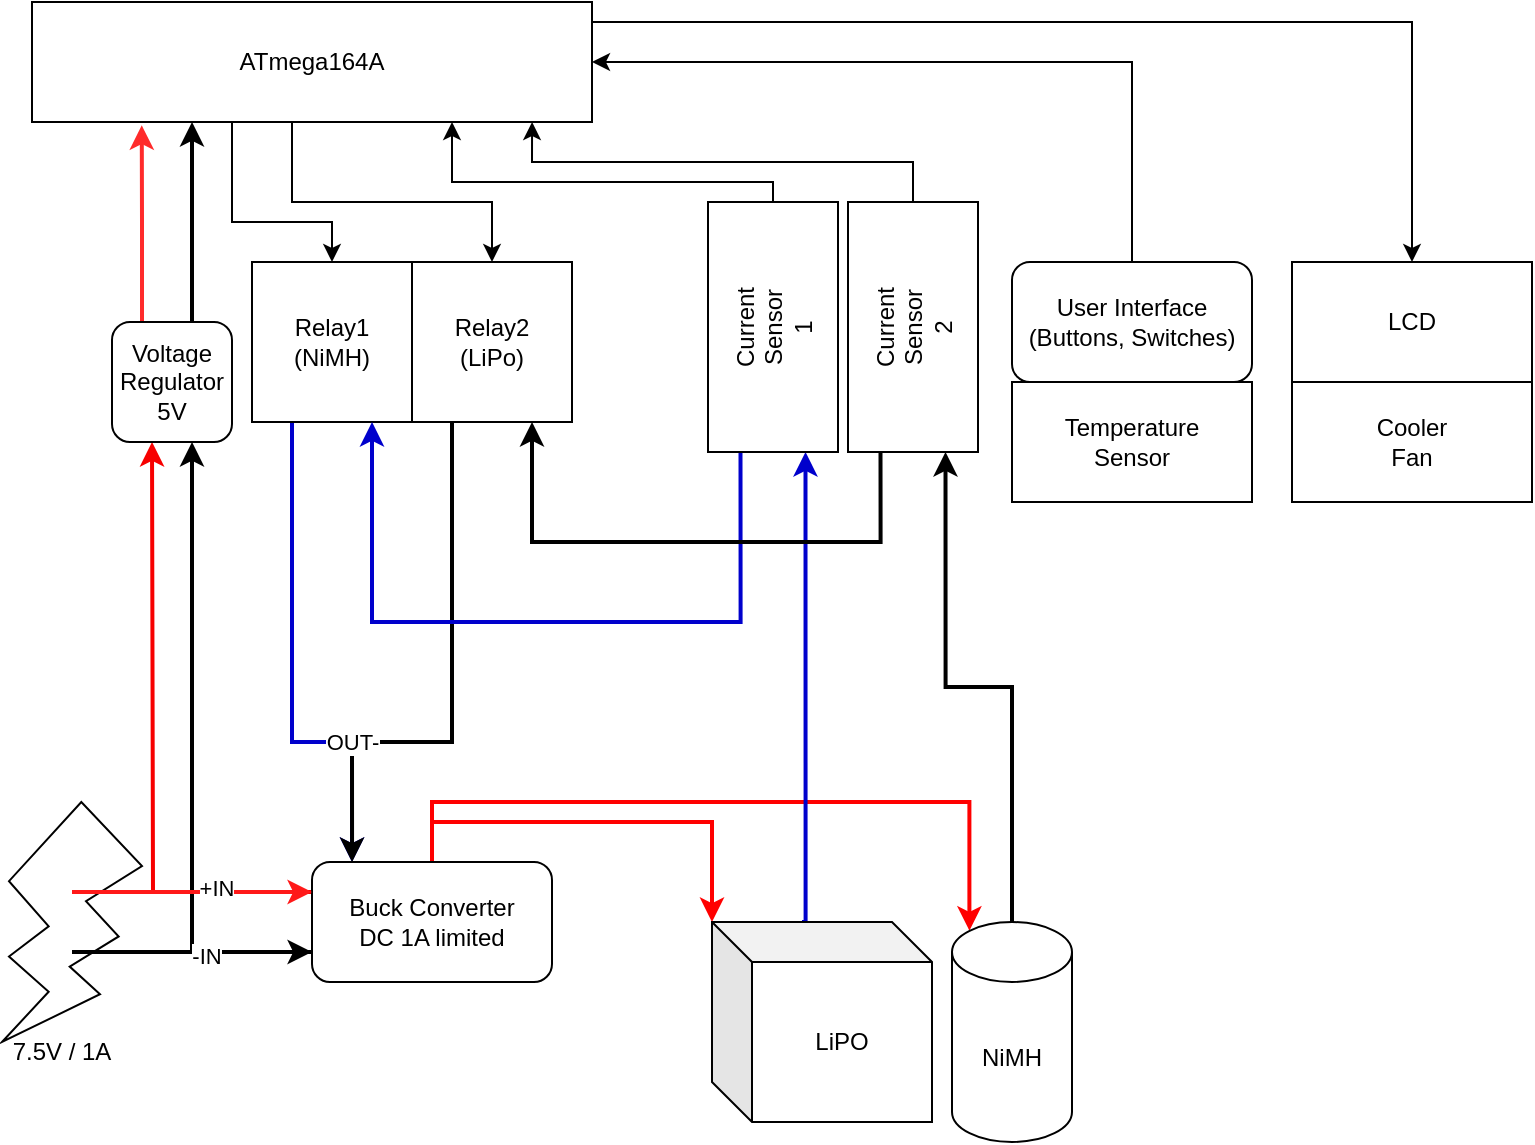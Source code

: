 <mxfile version="18.0.4" type="github">
  <diagram id="BxedP0gRvZGM9_fQWqiC" name="Page-1">
    <mxGraphModel dx="1038" dy="571" grid="1" gridSize="10" guides="1" tooltips="1" connect="1" arrows="1" fold="1" page="1" pageScale="1" pageWidth="850" pageHeight="1100" math="0" shadow="0">
      <root>
        <mxCell id="0" />
        <mxCell id="1" parent="0" />
        <mxCell id="QYH5nBsp1OFsOUfWGicQ-42" style="edgeStyle=orthogonalEdgeStyle;rounded=0;orthogonalLoop=1;jettySize=auto;html=1;exitX=0.75;exitY=1;exitDx=0;exitDy=0;entryX=0.5;entryY=0;entryDx=0;entryDy=0;" edge="1" parent="1" source="QYH5nBsp1OFsOUfWGicQ-2" target="QYH5nBsp1OFsOUfWGicQ-3">
          <mxGeometry relative="1" as="geometry">
            <Array as="points">
              <mxPoint x="120" y="70" />
              <mxPoint x="120" y="120" />
              <mxPoint x="170" y="120" />
            </Array>
          </mxGeometry>
        </mxCell>
        <mxCell id="QYH5nBsp1OFsOUfWGicQ-43" style="edgeStyle=orthogonalEdgeStyle;rounded=0;orthogonalLoop=1;jettySize=auto;html=1;exitX=0.75;exitY=1;exitDx=0;exitDy=0;entryX=0.5;entryY=0;entryDx=0;entryDy=0;" edge="1" parent="1" source="QYH5nBsp1OFsOUfWGicQ-2" target="QYH5nBsp1OFsOUfWGicQ-4">
          <mxGeometry relative="1" as="geometry">
            <mxPoint x="590" y="130" as="targetPoint" />
            <Array as="points">
              <mxPoint x="150" y="70" />
              <mxPoint x="150" y="110" />
              <mxPoint x="250" y="110" />
            </Array>
          </mxGeometry>
        </mxCell>
        <mxCell id="QYH5nBsp1OFsOUfWGicQ-47" value="" style="edgeStyle=orthogonalEdgeStyle;rounded=0;orthogonalLoop=1;jettySize=auto;html=1;" edge="1" parent="1" source="QYH5nBsp1OFsOUfWGicQ-2" target="QYH5nBsp1OFsOUfWGicQ-46">
          <mxGeometry relative="1" as="geometry">
            <Array as="points">
              <mxPoint x="320" y="20" />
              <mxPoint x="320" y="20" />
            </Array>
          </mxGeometry>
        </mxCell>
        <mxCell id="QYH5nBsp1OFsOUfWGicQ-2" value="ATmega164A" style="rounded=0;whiteSpace=wrap;html=1;" vertex="1" parent="1">
          <mxGeometry x="20" y="10" width="280" height="60" as="geometry" />
        </mxCell>
        <mxCell id="QYH5nBsp1OFsOUfWGicQ-78" style="edgeStyle=orthogonalEdgeStyle;rounded=0;orthogonalLoop=1;jettySize=auto;html=1;exitX=0.25;exitY=1;exitDx=0;exitDy=0;strokeWidth=2;strokeColor=#0000CC;" edge="1" parent="1" source="QYH5nBsp1OFsOUfWGicQ-3">
          <mxGeometry relative="1" as="geometry">
            <mxPoint x="180" y="440" as="targetPoint" />
            <Array as="points">
              <mxPoint x="150" y="380" />
              <mxPoint x="180" y="380" />
              <mxPoint x="180" y="440" />
            </Array>
          </mxGeometry>
        </mxCell>
        <mxCell id="QYH5nBsp1OFsOUfWGicQ-3" value="Relay1&lt;br&gt;(NiMH)&lt;br&gt;" style="whiteSpace=wrap;html=1;aspect=fixed;" vertex="1" parent="1">
          <mxGeometry x="130" y="140" width="80" height="80" as="geometry" />
        </mxCell>
        <mxCell id="QYH5nBsp1OFsOUfWGicQ-79" style="edgeStyle=orthogonalEdgeStyle;rounded=0;orthogonalLoop=1;jettySize=auto;html=1;exitX=0.25;exitY=1;exitDx=0;exitDy=0;strokeWidth=2;entryX=0.167;entryY=0;entryDx=0;entryDy=0;entryPerimeter=0;" edge="1" parent="1" source="QYH5nBsp1OFsOUfWGicQ-4" target="QYH5nBsp1OFsOUfWGicQ-5">
          <mxGeometry relative="1" as="geometry">
            <mxPoint x="180" y="320" as="targetPoint" />
            <Array as="points">
              <mxPoint x="230" y="380" />
              <mxPoint x="180" y="380" />
            </Array>
          </mxGeometry>
        </mxCell>
        <mxCell id="QYH5nBsp1OFsOUfWGicQ-80" value="OUT-" style="edgeLabel;html=1;align=center;verticalAlign=middle;resizable=0;points=[];" vertex="1" connectable="0" parent="QYH5nBsp1OFsOUfWGicQ-79">
          <mxGeometry x="0.556" relative="1" as="geometry">
            <mxPoint as="offset" />
          </mxGeometry>
        </mxCell>
        <mxCell id="QYH5nBsp1OFsOUfWGicQ-4" value="Relay2&lt;br&gt;(LiPo)" style="whiteSpace=wrap;html=1;aspect=fixed;" vertex="1" parent="1">
          <mxGeometry x="210" y="140" width="80" height="80" as="geometry" />
        </mxCell>
        <mxCell id="QYH5nBsp1OFsOUfWGicQ-68" style="edgeStyle=orthogonalEdgeStyle;rounded=0;orthogonalLoop=1;jettySize=auto;html=1;exitX=0.5;exitY=0;exitDx=0;exitDy=0;entryX=0;entryY=0;entryDx=0;entryDy=0;entryPerimeter=0;strokeColor=#FF0000;strokeWidth=2;" edge="1" parent="1" source="QYH5nBsp1OFsOUfWGicQ-5" target="QYH5nBsp1OFsOUfWGicQ-22">
          <mxGeometry relative="1" as="geometry" />
        </mxCell>
        <mxCell id="QYH5nBsp1OFsOUfWGicQ-82" style="edgeStyle=orthogonalEdgeStyle;rounded=0;orthogonalLoop=1;jettySize=auto;html=1;exitX=0.5;exitY=0;exitDx=0;exitDy=0;entryX=0.145;entryY=0;entryDx=0;entryDy=4.35;entryPerimeter=0;strokeColor=#FF0000;strokeWidth=2;" edge="1" parent="1" source="QYH5nBsp1OFsOUfWGicQ-5" target="QYH5nBsp1OFsOUfWGicQ-21">
          <mxGeometry relative="1" as="geometry">
            <Array as="points">
              <mxPoint x="220" y="410" />
              <mxPoint x="489" y="410" />
            </Array>
          </mxGeometry>
        </mxCell>
        <mxCell id="QYH5nBsp1OFsOUfWGicQ-84" style="edgeStyle=orthogonalEdgeStyle;rounded=0;orthogonalLoop=1;jettySize=auto;html=1;exitX=0;exitY=0.25;exitDx=0;exitDy=0;strokeColor=#F70000;strokeWidth=2;" edge="1" parent="1" source="QYH5nBsp1OFsOUfWGicQ-5">
          <mxGeometry relative="1" as="geometry">
            <mxPoint x="80" y="230" as="targetPoint" />
          </mxGeometry>
        </mxCell>
        <mxCell id="QYH5nBsp1OFsOUfWGicQ-85" style="edgeStyle=orthogonalEdgeStyle;rounded=0;orthogonalLoop=1;jettySize=auto;html=1;exitX=0;exitY=0.75;exitDx=0;exitDy=0;strokeColor=#000000;strokeWidth=2;" edge="1" parent="1" source="QYH5nBsp1OFsOUfWGicQ-5">
          <mxGeometry relative="1" as="geometry">
            <mxPoint x="100" y="230" as="targetPoint" />
            <Array as="points">
              <mxPoint x="100" y="485" />
            </Array>
          </mxGeometry>
        </mxCell>
        <mxCell id="QYH5nBsp1OFsOUfWGicQ-5" value="Buck Converter&lt;br&gt;DC 1A limited" style="rounded=1;whiteSpace=wrap;html=1;" vertex="1" parent="1">
          <mxGeometry x="160" y="440" width="120" height="60" as="geometry" />
        </mxCell>
        <mxCell id="QYH5nBsp1OFsOUfWGicQ-6" value="" style="verticalLabelPosition=bottom;verticalAlign=top;html=1;shape=mxgraph.basic.flash" vertex="1" parent="1">
          <mxGeometry x="5" y="410" width="70" height="120" as="geometry" />
        </mxCell>
        <mxCell id="QYH5nBsp1OFsOUfWGicQ-9" value="7.5V / 1A" style="text;html=1;strokeColor=none;fillColor=none;align=center;verticalAlign=middle;whiteSpace=wrap;rounded=0;" vertex="1" parent="1">
          <mxGeometry x="5" y="520" width="60" height="30" as="geometry" />
        </mxCell>
        <mxCell id="QYH5nBsp1OFsOUfWGicQ-13" value="" style="endArrow=classic;html=1;rounded=0;entryX=0;entryY=0.25;entryDx=0;entryDy=0;strokeColor=#FF1919;strokeWidth=2;exitX=0.5;exitY=0.375;exitDx=0;exitDy=0;exitPerimeter=0;" edge="1" parent="1" source="QYH5nBsp1OFsOUfWGicQ-6" target="QYH5nBsp1OFsOUfWGicQ-5">
          <mxGeometry width="50" height="50" relative="1" as="geometry">
            <mxPoint x="40" y="335" as="sourcePoint" />
            <mxPoint x="430" y="280" as="targetPoint" />
            <Array as="points" />
          </mxGeometry>
        </mxCell>
        <mxCell id="QYH5nBsp1OFsOUfWGicQ-29" value="+IN" style="edgeLabel;html=1;align=center;verticalAlign=middle;resizable=0;points=[];" vertex="1" connectable="0" parent="QYH5nBsp1OFsOUfWGicQ-13">
          <mxGeometry x="0.2" y="2" relative="1" as="geometry">
            <mxPoint as="offset" />
          </mxGeometry>
        </mxCell>
        <mxCell id="QYH5nBsp1OFsOUfWGicQ-14" value="" style="endArrow=classic;html=1;rounded=0;exitX=0.5;exitY=0.625;exitDx=0;exitDy=0;exitPerimeter=0;strokeWidth=2;entryX=0;entryY=0.75;entryDx=0;entryDy=0;" edge="1" parent="1" source="QYH5nBsp1OFsOUfWGicQ-6" target="QYH5nBsp1OFsOUfWGicQ-5">
          <mxGeometry width="50" height="50" relative="1" as="geometry">
            <mxPoint x="40" y="375" as="sourcePoint" />
            <mxPoint x="150" y="365" as="targetPoint" />
            <Array as="points" />
          </mxGeometry>
        </mxCell>
        <mxCell id="QYH5nBsp1OFsOUfWGicQ-30" value="-IN" style="edgeLabel;html=1;align=center;verticalAlign=middle;resizable=0;points=[];" vertex="1" connectable="0" parent="QYH5nBsp1OFsOUfWGicQ-14">
          <mxGeometry x="0.106" y="-2" relative="1" as="geometry">
            <mxPoint as="offset" />
          </mxGeometry>
        </mxCell>
        <mxCell id="QYH5nBsp1OFsOUfWGicQ-70" style="edgeStyle=orthogonalEdgeStyle;rounded=0;orthogonalLoop=1;jettySize=auto;html=1;exitX=0.5;exitY=0;exitDx=0;exitDy=0;exitPerimeter=0;entryX=0;entryY=0.75;entryDx=0;entryDy=0;strokeWidth=2;" edge="1" parent="1" source="QYH5nBsp1OFsOUfWGicQ-21" target="QYH5nBsp1OFsOUfWGicQ-50">
          <mxGeometry relative="1" as="geometry" />
        </mxCell>
        <mxCell id="QYH5nBsp1OFsOUfWGicQ-21" value="NiMH" style="shape=cylinder3;whiteSpace=wrap;html=1;boundedLbl=1;backgroundOutline=1;size=15;" vertex="1" parent="1">
          <mxGeometry x="480" y="470" width="60" height="110" as="geometry" />
        </mxCell>
        <mxCell id="QYH5nBsp1OFsOUfWGicQ-69" style="edgeStyle=orthogonalEdgeStyle;rounded=0;orthogonalLoop=1;jettySize=auto;html=1;exitX=0;exitY=0;exitDx=45;exitDy=0;exitPerimeter=0;entryX=0;entryY=0.75;entryDx=0;entryDy=0;strokeWidth=2;strokeColor=#0000CC;" edge="1" parent="1" source="QYH5nBsp1OFsOUfWGicQ-22" target="QYH5nBsp1OFsOUfWGicQ-49">
          <mxGeometry relative="1" as="geometry">
            <Array as="points">
              <mxPoint x="407" y="470" />
            </Array>
          </mxGeometry>
        </mxCell>
        <mxCell id="QYH5nBsp1OFsOUfWGicQ-22" value="LiPO" style="shape=cube;whiteSpace=wrap;html=1;boundedLbl=1;backgroundOutline=1;darkOpacity=0.05;darkOpacity2=0.1;" vertex="1" parent="1">
          <mxGeometry x="360" y="470" width="110" height="100" as="geometry" />
        </mxCell>
        <mxCell id="QYH5nBsp1OFsOUfWGicQ-46" value="LCD" style="whiteSpace=wrap;html=1;rounded=0;" vertex="1" parent="1">
          <mxGeometry x="650" y="140" width="120" height="60" as="geometry" />
        </mxCell>
        <mxCell id="QYH5nBsp1OFsOUfWGicQ-57" style="edgeStyle=orthogonalEdgeStyle;rounded=0;orthogonalLoop=1;jettySize=auto;html=1;exitX=1;exitY=0.5;exitDx=0;exitDy=0;entryX=0.75;entryY=1;entryDx=0;entryDy=0;" edge="1" parent="1" source="QYH5nBsp1OFsOUfWGicQ-49" target="QYH5nBsp1OFsOUfWGicQ-2">
          <mxGeometry relative="1" as="geometry">
            <Array as="points">
              <mxPoint x="391" y="100" />
              <mxPoint x="230" y="100" />
            </Array>
          </mxGeometry>
        </mxCell>
        <mxCell id="QYH5nBsp1OFsOUfWGicQ-76" style="edgeStyle=orthogonalEdgeStyle;rounded=0;orthogonalLoop=1;jettySize=auto;html=1;exitX=0;exitY=0.25;exitDx=0;exitDy=0;entryX=0;entryY=0.25;entryDx=0;entryDy=0;" edge="1" parent="1" source="QYH5nBsp1OFsOUfWGicQ-49" target="QYH5nBsp1OFsOUfWGicQ-49">
          <mxGeometry relative="1" as="geometry">
            <mxPoint x="270" y="300" as="targetPoint" />
          </mxGeometry>
        </mxCell>
        <mxCell id="QYH5nBsp1OFsOUfWGicQ-77" style="edgeStyle=orthogonalEdgeStyle;rounded=0;orthogonalLoop=1;jettySize=auto;html=1;exitX=0;exitY=0.25;exitDx=0;exitDy=0;entryX=0.75;entryY=1;entryDx=0;entryDy=0;strokeWidth=2;strokeColor=#0000CC;" edge="1" parent="1" source="QYH5nBsp1OFsOUfWGicQ-49" target="QYH5nBsp1OFsOUfWGicQ-3">
          <mxGeometry relative="1" as="geometry">
            <Array as="points">
              <mxPoint x="374" y="320" />
              <mxPoint x="190" y="320" />
            </Array>
          </mxGeometry>
        </mxCell>
        <mxCell id="QYH5nBsp1OFsOUfWGicQ-49" value="Current&lt;br&gt;Sensor&lt;br&gt;1" style="rounded=0;whiteSpace=wrap;html=1;rotation=-90;" vertex="1" parent="1">
          <mxGeometry x="328" y="140" width="125" height="65" as="geometry" />
        </mxCell>
        <mxCell id="QYH5nBsp1OFsOUfWGicQ-58" style="edgeStyle=orthogonalEdgeStyle;rounded=0;orthogonalLoop=1;jettySize=auto;html=1;exitX=1;exitY=0.5;exitDx=0;exitDy=0;entryX=0.893;entryY=1;entryDx=0;entryDy=0;entryPerimeter=0;" edge="1" parent="1" source="QYH5nBsp1OFsOUfWGicQ-50" target="QYH5nBsp1OFsOUfWGicQ-2">
          <mxGeometry relative="1" as="geometry">
            <Array as="points">
              <mxPoint x="461" y="90" />
              <mxPoint x="270" y="90" />
            </Array>
          </mxGeometry>
        </mxCell>
        <mxCell id="QYH5nBsp1OFsOUfWGicQ-81" style="edgeStyle=orthogonalEdgeStyle;rounded=0;orthogonalLoop=1;jettySize=auto;html=1;exitX=0;exitY=0.25;exitDx=0;exitDy=0;entryX=0.75;entryY=1;entryDx=0;entryDy=0;strokeWidth=2;" edge="1" parent="1" source="QYH5nBsp1OFsOUfWGicQ-50" target="QYH5nBsp1OFsOUfWGicQ-4">
          <mxGeometry relative="1" as="geometry">
            <Array as="points">
              <mxPoint x="444" y="280" />
              <mxPoint x="270" y="280" />
            </Array>
          </mxGeometry>
        </mxCell>
        <mxCell id="QYH5nBsp1OFsOUfWGicQ-50" value="Current&lt;br&gt;Sensor&lt;br&gt;2" style="rounded=0;whiteSpace=wrap;html=1;rotation=-90;" vertex="1" parent="1">
          <mxGeometry x="398" y="140" width="125" height="65" as="geometry" />
        </mxCell>
        <mxCell id="QYH5nBsp1OFsOUfWGicQ-87" value="" style="edgeStyle=orthogonalEdgeStyle;rounded=0;orthogonalLoop=1;jettySize=auto;html=1;strokeColor=#000000;strokeWidth=2;" edge="1" parent="1" source="QYH5nBsp1OFsOUfWGicQ-86">
          <mxGeometry relative="1" as="geometry">
            <mxPoint x="100" y="70" as="targetPoint" />
            <Array as="points">
              <mxPoint x="100" y="70" />
            </Array>
          </mxGeometry>
        </mxCell>
        <mxCell id="QYH5nBsp1OFsOUfWGicQ-88" style="edgeStyle=orthogonalEdgeStyle;rounded=0;orthogonalLoop=1;jettySize=auto;html=1;exitX=0.25;exitY=0;exitDx=0;exitDy=0;entryX=0.196;entryY=1.028;entryDx=0;entryDy=0;entryPerimeter=0;strokeColor=#FF2B2B;strokeWidth=2;" edge="1" parent="1" source="QYH5nBsp1OFsOUfWGicQ-86" target="QYH5nBsp1OFsOUfWGicQ-2">
          <mxGeometry relative="1" as="geometry" />
        </mxCell>
        <mxCell id="QYH5nBsp1OFsOUfWGicQ-86" value="Voltage&lt;br&gt;Regulator&lt;br&gt;5V" style="rounded=1;whiteSpace=wrap;html=1;" vertex="1" parent="1">
          <mxGeometry x="60" y="170" width="60" height="60" as="geometry" />
        </mxCell>
        <mxCell id="QYH5nBsp1OFsOUfWGicQ-90" style="edgeStyle=orthogonalEdgeStyle;rounded=0;orthogonalLoop=1;jettySize=auto;html=1;entryX=1;entryY=0.5;entryDx=0;entryDy=0;strokeColor=#000000;strokeWidth=1;exitX=0.25;exitY=0;exitDx=0;exitDy=0;" edge="1" parent="1" source="QYH5nBsp1OFsOUfWGicQ-89" target="QYH5nBsp1OFsOUfWGicQ-2">
          <mxGeometry relative="1" as="geometry">
            <Array as="points">
              <mxPoint x="570" y="40" />
            </Array>
          </mxGeometry>
        </mxCell>
        <mxCell id="QYH5nBsp1OFsOUfWGicQ-89" value="User Interface&lt;br&gt;(Buttons, Switches)" style="rounded=1;whiteSpace=wrap;html=1;" vertex="1" parent="1">
          <mxGeometry x="510" y="140" width="120" height="60" as="geometry" />
        </mxCell>
        <mxCell id="QYH5nBsp1OFsOUfWGicQ-91" value="Temperature&lt;br&gt;Sensor" style="whiteSpace=wrap;html=1;rounded=0;" vertex="1" parent="1">
          <mxGeometry x="510" y="200" width="120" height="60" as="geometry" />
        </mxCell>
        <mxCell id="QYH5nBsp1OFsOUfWGicQ-92" value="Cooler&lt;br&gt;Fan" style="whiteSpace=wrap;html=1;rounded=0;" vertex="1" parent="1">
          <mxGeometry x="650" y="200" width="120" height="60" as="geometry" />
        </mxCell>
      </root>
    </mxGraphModel>
  </diagram>
</mxfile>
